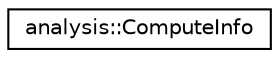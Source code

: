 digraph "Graphical Class Hierarchy"
{
 // LATEX_PDF_SIZE
  edge [fontname="Helvetica",fontsize="10",labelfontname="Helvetica",labelfontsize="10"];
  node [fontname="Helvetica",fontsize="10",shape=record];
  rankdir="LR";
  Node0 [label="analysis::ComputeInfo",height=0.2,width=0.4,color="black", fillcolor="white", style="filled",URL="$structanalysis_1_1ComputeInfo.html",tooltip=" "];
}

